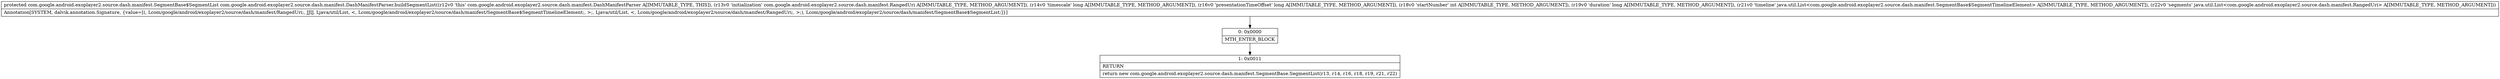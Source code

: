 digraph "CFG forcom.google.android.exoplayer2.source.dash.manifest.DashManifestParser.buildSegmentList(Lcom\/google\/android\/exoplayer2\/source\/dash\/manifest\/RangedUri;JJIJLjava\/util\/List;Ljava\/util\/List;)Lcom\/google\/android\/exoplayer2\/source\/dash\/manifest\/SegmentBase$SegmentList;" {
Node_0 [shape=record,label="{0\:\ 0x0000|MTH_ENTER_BLOCK\l}"];
Node_1 [shape=record,label="{1\:\ 0x0011|RETURN\l|return new com.google.android.exoplayer2.source.dash.manifest.SegmentBase.SegmentList(r13, r14, r16, r18, r19, r21, r22)\l}"];
MethodNode[shape=record,label="{protected com.google.android.exoplayer2.source.dash.manifest.SegmentBase$SegmentList com.google.android.exoplayer2.source.dash.manifest.DashManifestParser.buildSegmentList((r12v0 'this' com.google.android.exoplayer2.source.dash.manifest.DashManifestParser A[IMMUTABLE_TYPE, THIS]), (r13v0 'initialization' com.google.android.exoplayer2.source.dash.manifest.RangedUri A[IMMUTABLE_TYPE, METHOD_ARGUMENT]), (r14v0 'timescale' long A[IMMUTABLE_TYPE, METHOD_ARGUMENT]), (r16v0 'presentationTimeOffset' long A[IMMUTABLE_TYPE, METHOD_ARGUMENT]), (r18v0 'startNumber' int A[IMMUTABLE_TYPE, METHOD_ARGUMENT]), (r19v0 'duration' long A[IMMUTABLE_TYPE, METHOD_ARGUMENT]), (r21v0 'timeline' java.util.List\<com.google.android.exoplayer2.source.dash.manifest.SegmentBase$SegmentTimelineElement\> A[IMMUTABLE_TYPE, METHOD_ARGUMENT]), (r22v0 'segments' java.util.List\<com.google.android.exoplayer2.source.dash.manifest.RangedUri\> A[IMMUTABLE_TYPE, METHOD_ARGUMENT]))  | Annotation[SYSTEM, dalvik.annotation.Signature, \{value=[(, Lcom\/google\/android\/exoplayer2\/source\/dash\/manifest\/RangedUri;, JJIJ, Ljava\/util\/List, \<, Lcom\/google\/android\/exoplayer2\/source\/dash\/manifest\/SegmentBase$SegmentTimelineElement;, \>;, Ljava\/util\/List, \<, Lcom\/google\/android\/exoplayer2\/source\/dash\/manifest\/RangedUri;, \>;), Lcom\/google\/android\/exoplayer2\/source\/dash\/manifest\/SegmentBase$SegmentList;]\}]\l}"];
MethodNode -> Node_0;
Node_0 -> Node_1;
}

